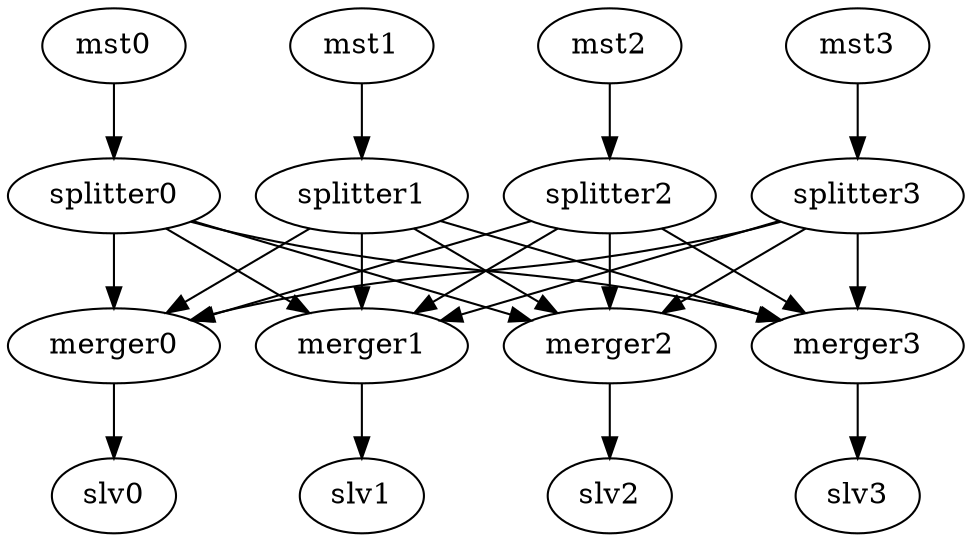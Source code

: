 



digraph x4x4 {

mst0 -> splitter0 ;
mst1 -> splitter1 ;
mst2 -> splitter2 ;
mst3 -> splitter3 ;

splitter0 -> merger0 ;
splitter1 -> merger0 ;
splitter2 -> merger0 ;
splitter3 -> merger0 ;

splitter0 -> merger1 ;
splitter1 -> merger1 ;
splitter2 -> merger1 ;
splitter3 -> merger1 ;

splitter0 -> merger2 ;
splitter1 -> merger2 ;
splitter2 -> merger2 ;
splitter3 -> merger2 ;

splitter0 -> merger3 ;
splitter1 -> merger3 ;
splitter2 -> merger3 ;
splitter3 -> merger3 ;

merger0 -> slv0 ;
merger1 -> slv1 ;
merger2 -> slv2 ;
merger3 -> slv3 ;

}
